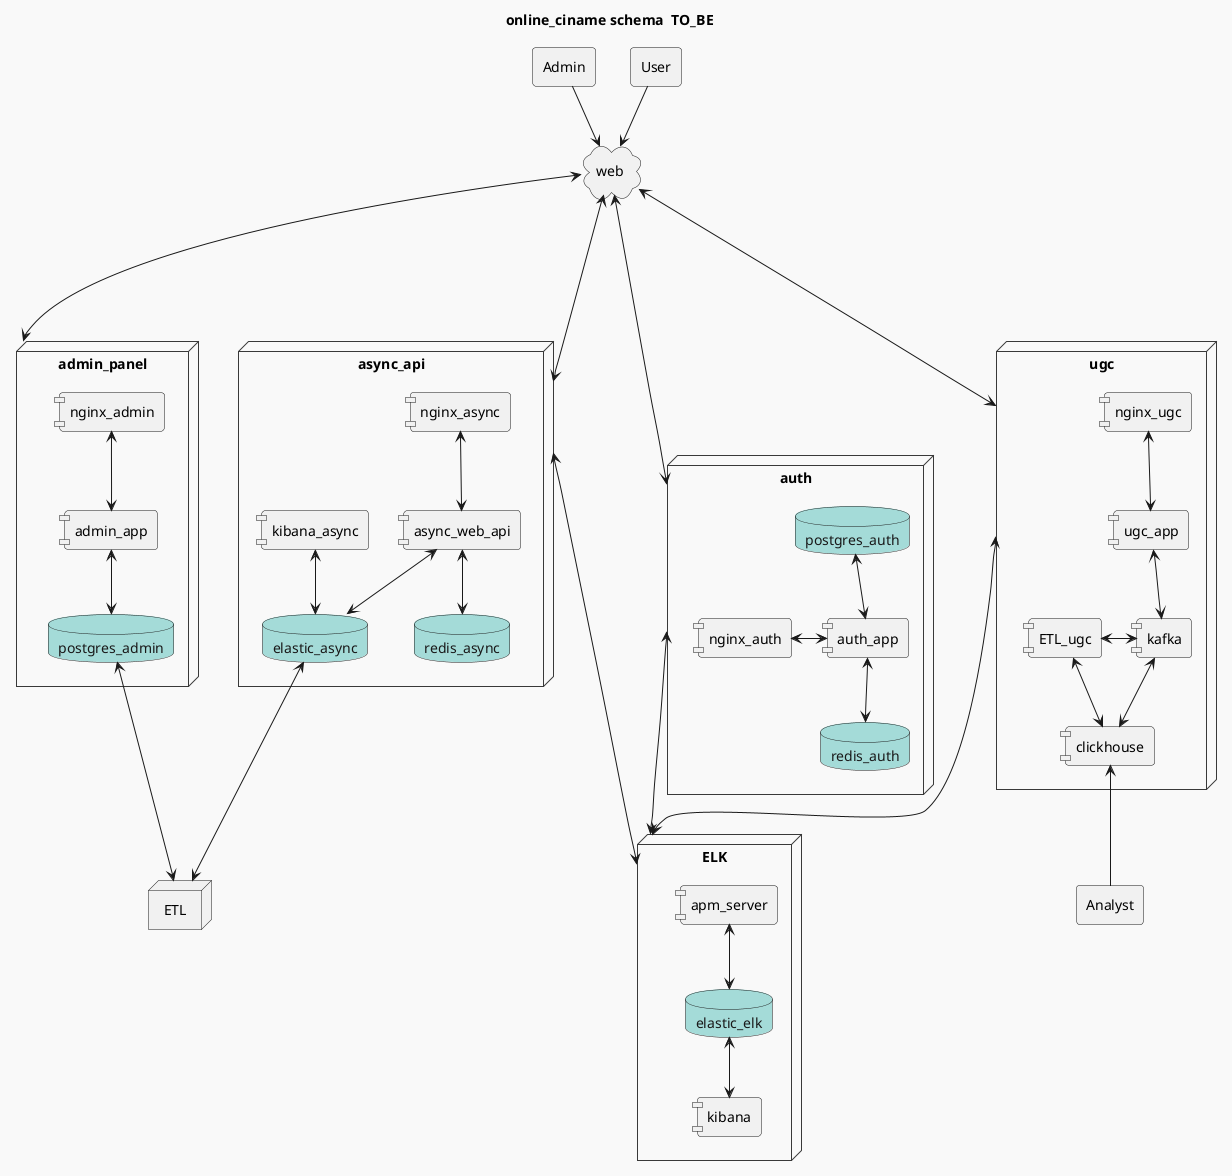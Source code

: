 @startuml
!theme mars
skinparam componentStyle uml1

agent Admin
agent User
agent Analyst

cloud web {
}

title online_ciname schema  TO_BE

node admin_panel {
    component nginx_admin
    database postgres_admin

    [admin_app] <-down-> postgres_admin
    nginx_admin <-down-> [admin_app]
}

node async_api {
    component nginx_async
    database redis_async
    database elastic_async
    component kibana_async

    kibana_async <-down-> elastic_async
    [async_web_api] <-down-> redis_async
    [async_web_api] <-up-> nginx_async
    elastic_async <-up-> [async_web_api]
}

node auth {
    component nginx_auth
    database redis_auth
    database postgres_auth

    redis_auth <-up-> [auth_app]
    [auth_app] <-up-> postgres_auth
    nginx_auth <-> [auth_app]
}

node ugc {
    component nginx_ugc
    component kafka
    component clickhouse
    component ETL_ugc

    nginx_ugc <-down-> [ugc_app]
    [ugc_app] <-down-> kafka
    kafka <-down-> clickhouse
    ETL_ugc <-> kafka
    ETL_ugc <-> clickhouse
}

node ETL

node ELK {
    component apm_server
    database elastic_elk
    component kibana

    elastic_elk <-down-> kibana
    apm_server <-down-> elastic_elk
}

User --> web
Admin --> web

web <----> admin_panel
web <----> auth
web <----> async_api
web <----> ugc

auth <---down-> ELK
async_api <---down-> ELK
ugc <---down--> ELK

clickhouse <-down- Analyst


postgres_admin <---> ETL
elastic_async <---> ETL
@enduml
